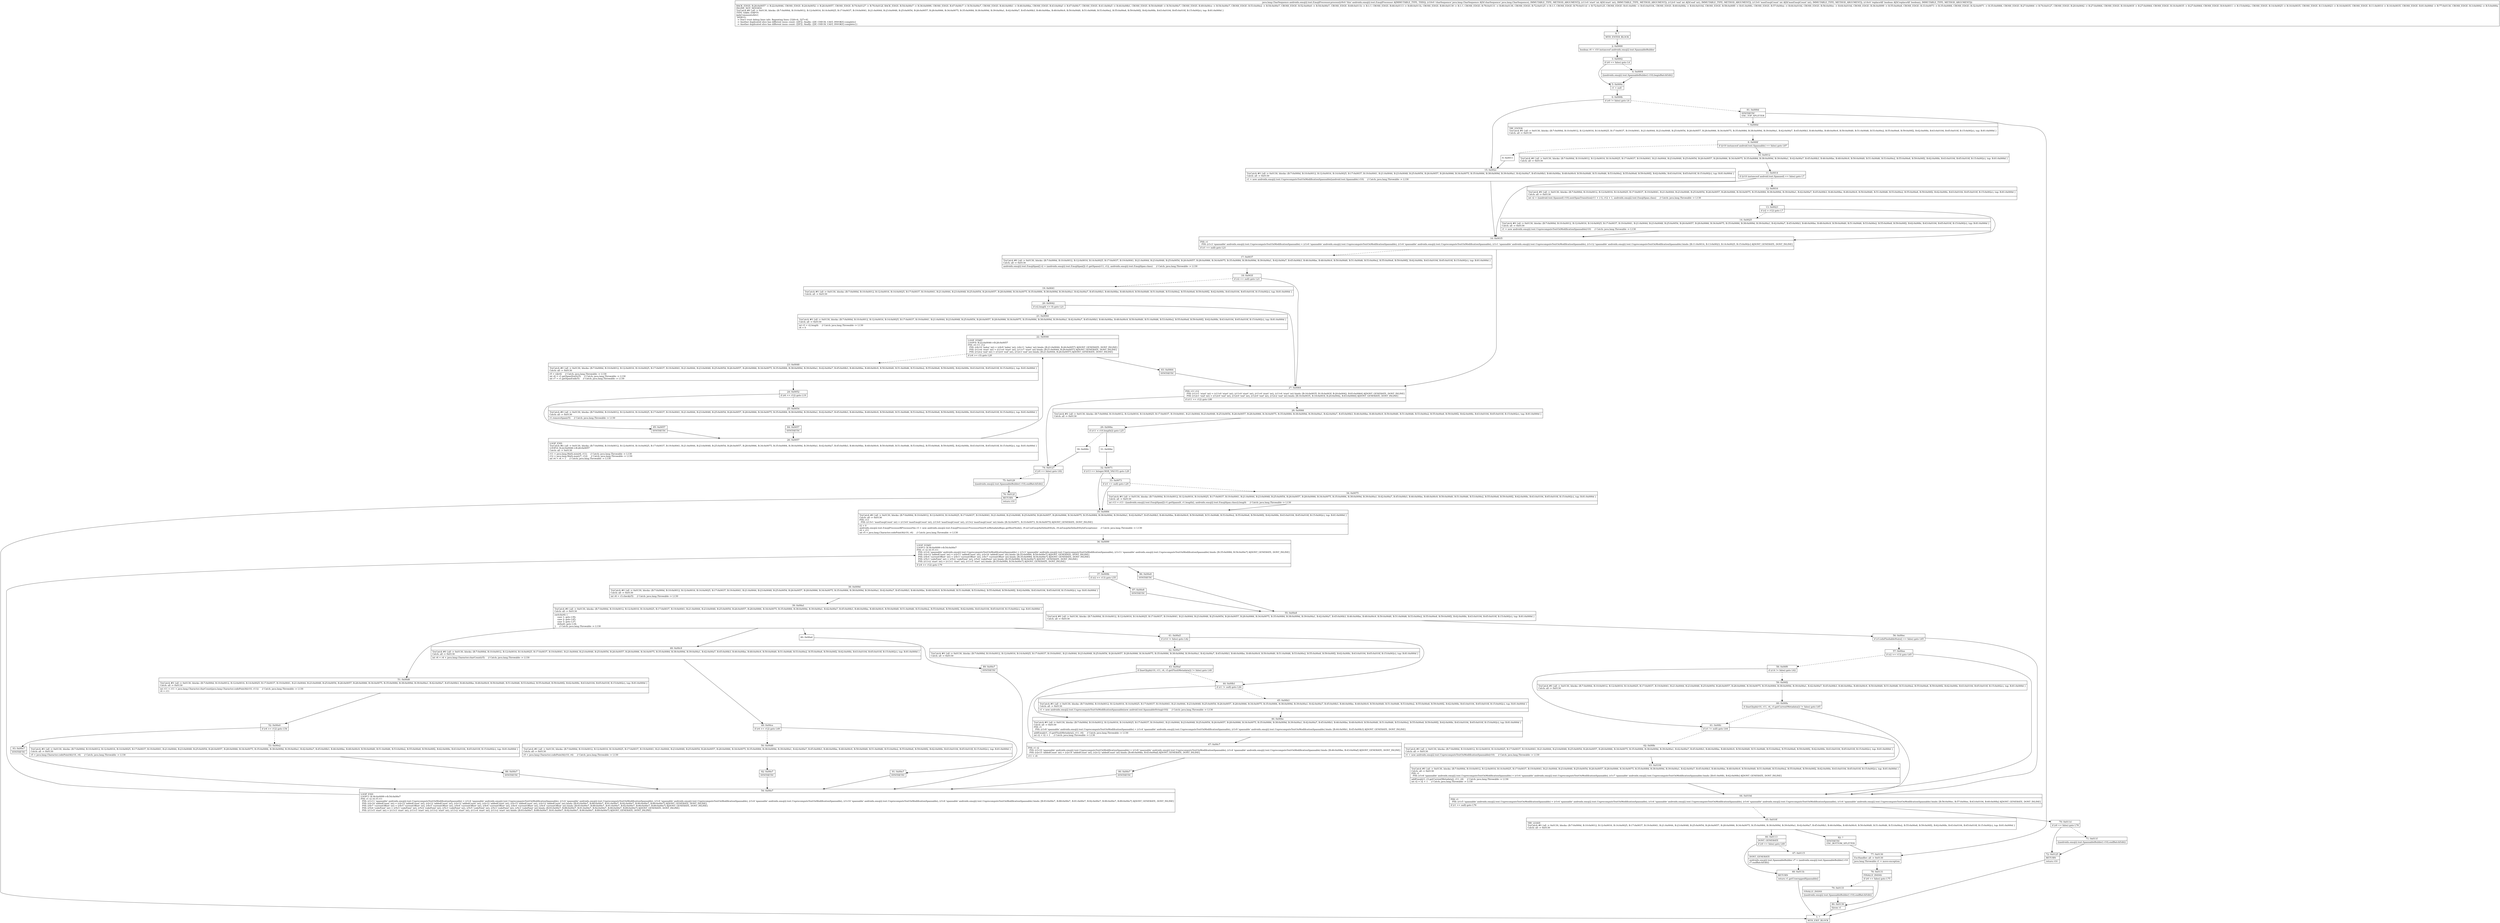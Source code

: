 digraph "CFG forandroidx.emoji2.text.EmojiProcessor.process(Ljava\/lang\/CharSequence;IIIZ)Ljava\/lang\/CharSequence;" {
Node_0 [shape=record,label="{0\:\ ?|MTH_ENTER_BLOCK\l}"];
Node_2 [shape=record,label="{2\:\ 0x0000|boolean r0 = r10 instanceof androidx.emoji2.text.SpannableBuilder\l}"];
Node_3 [shape=record,label="{3\:\ 0x0002|if (r0 == false) goto L4\l}"];
Node_4 [shape=record,label="{4\:\ 0x0004|((androidx.emoji2.text.SpannableBuilder) r10).beginBatchEdit()\l}"];
Node_5 [shape=record,label="{5\:\ 0x000a|r1 = null\l}"];
Node_6 [shape=record,label="{6\:\ 0x000b|if (r0 != false) goto L6\l}"];
Node_15 [shape=record,label="{15\:\ 0x002c|TryCatch #0 \{all \-\> 0x0130, blocks: (B:7:0x000d, B:10:0x0012, B:12:0x0016, B:14:0x0025, B:17:0x0037, B:19:0x0041, B:21:0x0044, B:23:0x0048, B:25:0x0054, B:26:0x0057, B:28:0x0066, B:34:0x0075, B:35:0x0084, B:38:0x009d, B:39:0x00a1, B:42:0x00a7, B:45:0x00b3, B:46:0x00be, B:48:0x00c9, B:50:0x00d0, B:51:0x00d6, B:53:0x00e2, B:55:0x00e8, B:59:0x00f2, B:62:0x00fe, B:63:0x0104, B:65:0x010f, B:15:0x002c), top: B:81:0x000d \}\lCatch: all \-\> 0x0130\l|r1 = new androidx.emoji2.text.UnprecomputeTextOnModificationSpannable((android.text.Spannable) r10)     \/\/ Catch: java.lang.Throwable \-\> L130\l}"];
Node_16 [shape=record,label="{16\:\ 0x0035|PHI: r1 \l  PHI: (r1v3 'spannable' androidx.emoji2.text.UnprecomputeTextOnModificationSpannable) = (r1v0 'spannable' androidx.emoji2.text.UnprecomputeTextOnModificationSpannable), (r1v0 'spannable' androidx.emoji2.text.UnprecomputeTextOnModificationSpannable), (r1v1 'spannable' androidx.emoji2.text.UnprecomputeTextOnModificationSpannable), (r1v12 'spannable' androidx.emoji2.text.UnprecomputeTextOnModificationSpannable) binds: [B:11:0x0014, B:13:0x0023, B:14:0x0025, B:15:0x002c] A[DONT_GENERATE, DONT_INLINE]\l|if (r1 == null) goto L21\l}"];
Node_17 [shape=record,label="{17\:\ 0x0037|TryCatch #0 \{all \-\> 0x0130, blocks: (B:7:0x000d, B:10:0x0012, B:12:0x0016, B:14:0x0025, B:17:0x0037, B:19:0x0041, B:21:0x0044, B:23:0x0048, B:25:0x0054, B:26:0x0057, B:28:0x0066, B:34:0x0075, B:35:0x0084, B:38:0x009d, B:39:0x00a1, B:42:0x00a7, B:45:0x00b3, B:46:0x00be, B:48:0x00c9, B:50:0x00d0, B:51:0x00d6, B:53:0x00e2, B:55:0x00e8, B:59:0x00f2, B:62:0x00fe, B:63:0x0104, B:65:0x010f, B:15:0x002c), top: B:81:0x000d \}\lCatch: all \-\> 0x0130\l|androidx.emoji2.text.EmojiSpan[] r2 = (androidx.emoji2.text.EmojiSpan[]) r1.getSpans(r11, r12, androidx.emoji2.text.EmojiSpan.class)     \/\/ Catch: java.lang.Throwable \-\> L130\l}"];
Node_18 [shape=record,label="{18\:\ 0x003f|if (r2 == null) goto L21\l}"];
Node_19 [shape=record,label="{19\:\ 0x0041|TryCatch #0 \{all \-\> 0x0130, blocks: (B:7:0x000d, B:10:0x0012, B:12:0x0016, B:14:0x0025, B:17:0x0037, B:19:0x0041, B:21:0x0044, B:23:0x0048, B:25:0x0054, B:26:0x0057, B:28:0x0066, B:34:0x0075, B:35:0x0084, B:38:0x009d, B:39:0x00a1, B:42:0x00a7, B:45:0x00b3, B:46:0x00be, B:48:0x00c9, B:50:0x00d0, B:51:0x00d6, B:53:0x00e2, B:55:0x00e8, B:59:0x00f2, B:62:0x00fe, B:63:0x0104, B:65:0x010f, B:15:0x002c), top: B:81:0x000d \}\lCatch: all \-\> 0x0130\l}"];
Node_20 [shape=record,label="{20\:\ 0x0042|if (r2.length \<= 0) goto L21\l}"];
Node_21 [shape=record,label="{21\:\ 0x0044|TryCatch #0 \{all \-\> 0x0130, blocks: (B:7:0x000d, B:10:0x0012, B:12:0x0016, B:14:0x0025, B:17:0x0037, B:19:0x0041, B:21:0x0044, B:23:0x0048, B:25:0x0054, B:26:0x0057, B:28:0x0066, B:34:0x0075, B:35:0x0084, B:38:0x009d, B:39:0x00a1, B:42:0x00a7, B:45:0x00b3, B:46:0x00be, B:48:0x00c9, B:50:0x00d0, B:51:0x00d6, B:53:0x00e2, B:55:0x00e8, B:59:0x00f2, B:62:0x00fe, B:63:0x0104, B:65:0x010f, B:15:0x002c), top: B:81:0x000d \}\lCatch: all \-\> 0x0130\l|int r3 = r2.length     \/\/ Catch: java.lang.Throwable \-\> L130\lr4 = 0\l}"];
Node_22 [shape=record,label="{22\:\ 0x0046|LOOP_START\lLOOP:0: B:22:0x0046\-\>B:26:0x0057\lPHI: r4 r11 r12 \l  PHI: (r4v10 'index' int) = (r4v9 'index' int), (r4v11 'index' int) binds: [B:21:0x0044, B:26:0x0057] A[DONT_GENERATE, DONT_INLINE]\l  PHI: (r11v6 'start' int) = (r11v0 'start' int), (r11v7 'start' int) binds: [B:21:0x0044, B:26:0x0057] A[DONT_GENERATE, DONT_INLINE]\l  PHI: (r12v2 'end' int) = (r12v0 'end' int), (r12v3 'end' int) binds: [B:21:0x0044, B:26:0x0057] A[DONT_GENERATE, DONT_INLINE]\l|if (r4 \>= r3) goto L20\l}"];
Node_23 [shape=record,label="{23\:\ 0x0048|TryCatch #0 \{all \-\> 0x0130, blocks: (B:7:0x000d, B:10:0x0012, B:12:0x0016, B:14:0x0025, B:17:0x0037, B:19:0x0041, B:21:0x0044, B:23:0x0048, B:25:0x0054, B:26:0x0057, B:28:0x0066, B:34:0x0075, B:35:0x0084, B:38:0x009d, B:39:0x00a1, B:42:0x00a7, B:45:0x00b3, B:46:0x00be, B:48:0x00c9, B:50:0x00d0, B:51:0x00d6, B:53:0x00e2, B:55:0x00e8, B:59:0x00f2, B:62:0x00fe, B:63:0x0104, B:65:0x010f, B:15:0x002c), top: B:81:0x000d \}\lCatch: all \-\> 0x0130\l|r5 = r2[r4]     \/\/ Catch: java.lang.Throwable \-\> L130\lint r6 = r1.getSpanStart(r5)     \/\/ Catch: java.lang.Throwable \-\> L130\lint r7 = r1.getSpanEnd(r5)     \/\/ Catch: java.lang.Throwable \-\> L130\l}"];
Node_24 [shape=record,label="{24\:\ 0x0052|if (r6 == r12) goto L19\l}"];
Node_25 [shape=record,label="{25\:\ 0x0054|TryCatch #0 \{all \-\> 0x0130, blocks: (B:7:0x000d, B:10:0x0012, B:12:0x0016, B:14:0x0025, B:17:0x0037, B:19:0x0041, B:21:0x0044, B:23:0x0048, B:25:0x0054, B:26:0x0057, B:28:0x0066, B:34:0x0075, B:35:0x0084, B:38:0x009d, B:39:0x00a1, B:42:0x00a7, B:45:0x00b3, B:46:0x00be, B:48:0x00c9, B:50:0x00d0, B:51:0x00d6, B:53:0x00e2, B:55:0x00e8, B:59:0x00f2, B:62:0x00fe, B:63:0x0104, B:65:0x010f, B:15:0x002c), top: B:81:0x000d \}\lCatch: all \-\> 0x0130\l|r1.removeSpan(r5)     \/\/ Catch: java.lang.Throwable \-\> L130\l}"];
Node_84 [shape=record,label="{84\:\ 0x0057|SYNTHETIC\l}"];
Node_26 [shape=record,label="{26\:\ 0x0057|LOOP_END\lTryCatch #0 \{all \-\> 0x0130, blocks: (B:7:0x000d, B:10:0x0012, B:12:0x0016, B:14:0x0025, B:17:0x0037, B:19:0x0041, B:21:0x0044, B:23:0x0048, B:25:0x0054, B:26:0x0057, B:28:0x0066, B:34:0x0075, B:35:0x0084, B:38:0x009d, B:39:0x00a1, B:42:0x00a7, B:45:0x00b3, B:46:0x00be, B:48:0x00c9, B:50:0x00d0, B:51:0x00d6, B:53:0x00e2, B:55:0x00e8, B:59:0x00f2, B:62:0x00fe, B:63:0x0104, B:65:0x010f, B:15:0x002c), top: B:81:0x000d \}\lLOOP:0: B:22:0x0046\-\>B:26:0x0057\lCatch: all \-\> 0x0130\l|r11 = java.lang.Math.min(r6, r11)     \/\/ Catch: java.lang.Throwable \-\> L130\lr12 = java.lang.Math.max(r7, r12)     \/\/ Catch: java.lang.Throwable \-\> L130\lint r4 = r4 + 1     \/\/ Catch: java.lang.Throwable \-\> L130\l}"];
Node_85 [shape=record,label="{85\:\ 0x0057|SYNTHETIC\l}"];
Node_83 [shape=record,label="{83\:\ 0x0064|SYNTHETIC\l}"];
Node_27 [shape=record,label="{27\:\ 0x0064|PHI: r11 r12 \l  PHI: (r11v1 'start' int) = (r11v0 'start' int), (r11v0 'start' int), (r11v0 'start' int), (r11v6 'start' int) binds: [B:16:0x0035, B:18:0x003f, B:20:0x0042, B:83:0x0064] A[DONT_GENERATE, DONT_INLINE]\l  PHI: (r12v1 'end' int) = (r12v0 'end' int), (r12v0 'end' int), (r12v0 'end' int), (r12v2 'end' int) binds: [B:16:0x0035, B:18:0x003f, B:20:0x0042, B:83:0x0064] A[DONT_GENERATE, DONT_INLINE]\l|if (r11 == r12) goto L80\l}"];
Node_28 [shape=record,label="{28\:\ 0x0066|TryCatch #0 \{all \-\> 0x0130, blocks: (B:7:0x000d, B:10:0x0012, B:12:0x0016, B:14:0x0025, B:17:0x0037, B:19:0x0041, B:21:0x0044, B:23:0x0048, B:25:0x0054, B:26:0x0057, B:28:0x0066, B:34:0x0075, B:35:0x0084, B:38:0x009d, B:39:0x00a1, B:42:0x00a7, B:45:0x00b3, B:46:0x00be, B:48:0x00c9, B:50:0x00d0, B:51:0x00d6, B:53:0x00e2, B:55:0x00e8, B:59:0x00f2, B:62:0x00fe, B:63:0x0104, B:65:0x010f, B:15:0x002c), top: B:81:0x000d \}\lCatch: all \-\> 0x0130\l}"];
Node_29 [shape=record,label="{29\:\ 0x006a|if (r11 \< r10.length()) goto L25\l}"];
Node_30 [shape=record,label="{30\:\ 0x006c}"];
Node_31 [shape=record,label="{31\:\ 0x006e}"];
Node_32 [shape=record,label="{32\:\ 0x0071|if (r13 == Integer.MAX_VALUE) goto L29\l}"];
Node_33 [shape=record,label="{33\:\ 0x0073|if (r1 == null) goto L29\l}"];
Node_34 [shape=record,label="{34\:\ 0x0075|TryCatch #0 \{all \-\> 0x0130, blocks: (B:7:0x000d, B:10:0x0012, B:12:0x0016, B:14:0x0025, B:17:0x0037, B:19:0x0041, B:21:0x0044, B:23:0x0048, B:25:0x0054, B:26:0x0057, B:28:0x0066, B:34:0x0075, B:35:0x0084, B:38:0x009d, B:39:0x00a1, B:42:0x00a7, B:45:0x00b3, B:46:0x00be, B:48:0x00c9, B:50:0x00d0, B:51:0x00d6, B:53:0x00e2, B:55:0x00e8, B:59:0x00f2, B:62:0x00fe, B:63:0x0104, B:65:0x010f, B:15:0x002c), top: B:81:0x000d \}\lCatch: all \-\> 0x0130\l|int r13 = r13 \- ((androidx.emoji2.text.EmojiSpan[]) r1.getSpans(0, r1.length(), androidx.emoji2.text.EmojiSpan.class)).length     \/\/ Catch: java.lang.Throwable \-\> L130\l}"];
Node_35 [shape=record,label="{35\:\ 0x0084|TryCatch #0 \{all \-\> 0x0130, blocks: (B:7:0x000d, B:10:0x0012, B:12:0x0016, B:14:0x0025, B:17:0x0037, B:19:0x0041, B:21:0x0044, B:23:0x0048, B:25:0x0054, B:26:0x0057, B:28:0x0066, B:34:0x0075, B:35:0x0084, B:38:0x009d, B:39:0x00a1, B:42:0x00a7, B:45:0x00b3, B:46:0x00be, B:48:0x00c9, B:50:0x00d0, B:51:0x00d6, B:53:0x00e2, B:55:0x00e8, B:59:0x00f2, B:62:0x00fe, B:63:0x0104, B:65:0x010f, B:15:0x002c), top: B:81:0x000d \}\lCatch: all \-\> 0x0130\lPHI: r13 \l  PHI: (r13v1 'maxEmojiCount' int) = (r13v0 'maxEmojiCount' int), (r13v0 'maxEmojiCount' int), (r13v2 'maxEmojiCount' int) binds: [B:32:0x0071, B:33:0x0073, B:34:0x0075] A[DONT_GENERATE, DONT_INLINE]\l|r2 = 0\landroidx.emoji2.text.EmojiProcessor$ProcessorSm r3 = new androidx.emoji2.text.EmojiProcessor.ProcessorSm(r9.mMetadataRepo.getRootNode(), r9.mUseEmojiAsDefaultStyle, r9.mEmojiAsDefaultStyleExceptions)     \/\/ Catch: java.lang.Throwable \-\> L130\lr4 = r11\lint r5 = java.lang.Character.codePointAt(r10, r4)     \/\/ Catch: java.lang.Throwable \-\> L130\l}"];
Node_36 [shape=record,label="{36\:\ 0x0099|LOOP_START\lLOOP:1: B:36:0x0099\-\>B:54:0x00e7\lPHI: r1 r2 r4 r5 r11 \l  PHI: (r1v4 'spannable' androidx.emoji2.text.UnprecomputeTextOnModificationSpannable) = (r1v3 'spannable' androidx.emoji2.text.UnprecomputeTextOnModificationSpannable), (r1v11 'spannable' androidx.emoji2.text.UnprecomputeTextOnModificationSpannable) binds: [B:35:0x0084, B:54:0x00e7] A[DONT_GENERATE, DONT_INLINE]\l  PHI: (r2v12 'addedCount' int) = (r2v11 'addedCount' int), (r2v16 'addedCount' int) binds: [B:35:0x0084, B:54:0x00e7] A[DONT_GENERATE, DONT_INLINE]\l  PHI: (r4v4 'currentOffset' int) = (r4v3 'currentOffset' int), (r4v7 'currentOffset' int) binds: [B:35:0x0084, B:54:0x00e7] A[DONT_GENERATE, DONT_INLINE]\l  PHI: (r5v3 'codePoint' int) = (r5v2 'codePoint' int), (r5v6 'codePoint' int) binds: [B:35:0x0084, B:54:0x00e7] A[DONT_GENERATE, DONT_INLINE]\l  PHI: (r11v2 'start' int) = (r11v1 'start' int), (r11v5 'start' int) binds: [B:35:0x0084, B:54:0x00e7] A[DONT_GENERATE, DONT_INLINE]\l|if (r4 \>= r12) goto L79\l}"];
Node_37 [shape=record,label="{37\:\ 0x009b|if (r2 \>= r13) goto L55\l}"];
Node_38 [shape=record,label="{38\:\ 0x009d|TryCatch #0 \{all \-\> 0x0130, blocks: (B:7:0x000d, B:10:0x0012, B:12:0x0016, B:14:0x0025, B:17:0x0037, B:19:0x0041, B:21:0x0044, B:23:0x0048, B:25:0x0054, B:26:0x0057, B:28:0x0066, B:34:0x0075, B:35:0x0084, B:38:0x009d, B:39:0x00a1, B:42:0x00a7, B:45:0x00b3, B:46:0x00be, B:48:0x00c9, B:50:0x00d0, B:51:0x00d6, B:53:0x00e2, B:55:0x00e8, B:59:0x00f2, B:62:0x00fe, B:63:0x0104, B:65:0x010f, B:15:0x002c), top: B:81:0x000d \}\lCatch: all \-\> 0x0130\l|int r6 = r3.check(r5)     \/\/ Catch: java.lang.Throwable \-\> L130\l}"];
Node_39 [shape=record,label="{39\:\ 0x00a1|TryCatch #0 \{all \-\> 0x0130, blocks: (B:7:0x000d, B:10:0x0012, B:12:0x0016, B:14:0x0025, B:17:0x0037, B:19:0x0041, B:21:0x0044, B:23:0x0048, B:25:0x0054, B:26:0x0057, B:28:0x0066, B:34:0x0075, B:35:0x0084, B:38:0x009d, B:39:0x00a1, B:42:0x00a7, B:45:0x00b3, B:46:0x00be, B:48:0x00c9, B:50:0x00d0, B:51:0x00d6, B:53:0x00e2, B:55:0x00e8, B:59:0x00f2, B:62:0x00fe, B:63:0x0104, B:65:0x010f, B:15:0x002c), top: B:81:0x000d \}\lCatch: all \-\> 0x0130\l|switch(r6) \{\l    case 1: goto L50;\l    case 2: goto L45;\l    case 3: goto L37;\l    default: goto L34;\l\}     \/\/ Catch: java.lang.Throwable \-\> L130\l}"];
Node_40 [shape=record,label="{40\:\ 0x00a4}"];
Node_89 [shape=record,label="{89\:\ 0x00e7|SYNTHETIC\l}"];
Node_54 [shape=record,label="{54\:\ 0x00e7|LOOP_END\lLOOP:1: B:36:0x0099\-\>B:54:0x00e7\lPHI: r1 r2 r4 r5 r11 \l  PHI: (r1v11 'spannable' androidx.emoji2.text.UnprecomputeTextOnModificationSpannable) = (r1v4 'spannable' androidx.emoji2.text.UnprecomputeTextOnModificationSpannable), (r1v4 'spannable' androidx.emoji2.text.UnprecomputeTextOnModificationSpannable), (r1v4 'spannable' androidx.emoji2.text.UnprecomputeTextOnModificationSpannable), (r1v4 'spannable' androidx.emoji2.text.UnprecomputeTextOnModificationSpannable), (r1v10 'spannable' androidx.emoji2.text.UnprecomputeTextOnModificationSpannable), (r1v4 'spannable' androidx.emoji2.text.UnprecomputeTextOnModificationSpannable) binds: [B:93:0x00e7, B:88:0x00e7, B:91:0x00e7, B:92:0x00e7, B:90:0x00e7, B:89:0x00e7] A[DONT_GENERATE, DONT_INLINE]\l  PHI: (r2v16 'addedCount' int) = (r2v12 'addedCount' int), (r2v12 'addedCount' int), (r2v12 'addedCount' int), (r2v12 'addedCount' int), (r2v15 'addedCount' int), (r2v12 'addedCount' int) binds: [B:93:0x00e7, B:88:0x00e7, B:91:0x00e7, B:92:0x00e7, B:90:0x00e7, B:89:0x00e7] A[DONT_GENERATE, DONT_INLINE]\l  PHI: (r4v7 'currentOffset' int) = (r4v5 'currentOffset' int), (r4v5 'currentOffset' int), (r4v6 'currentOffset' int), (r4v6 'currentOffset' int), (r4v4 'currentOffset' int), (r4v4 'currentOffset' int) binds: [B:93:0x00e7, B:88:0x00e7, B:91:0x00e7, B:92:0x00e7, B:90:0x00e7, B:89:0x00e7] A[DONT_GENERATE, DONT_INLINE]\l  PHI: (r5v6 'codePoint' int) = (r5v3 'codePoint' int), (r5v4 'codePoint' int), (r5v3 'codePoint' int), (r5v5 'codePoint' int), (r5v3 'codePoint' int), (r5v3 'codePoint' int) binds: [B:93:0x00e7, B:88:0x00e7, B:91:0x00e7, B:92:0x00e7, B:90:0x00e7, B:89:0x00e7] A[DONT_GENERATE, DONT_INLINE]\l  PHI: (r11v5 'start' int) = (r11v3 'start' int), (r11v3 'start' int), (r11v2 'start' int), (r11v2 'start' int), (r11v4 'start' int), (r11v2 'start' int) binds: [B:93:0x00e7, B:88:0x00e7, B:91:0x00e7, B:92:0x00e7, B:90:0x00e7, B:89:0x00e7] A[DONT_GENERATE, DONT_INLINE]\l}"];
Node_41 [shape=record,label="{41\:\ 0x00a5|if (r14 != false) goto L42\l}"];
Node_42 [shape=record,label="{42\:\ 0x00a7|TryCatch #0 \{all \-\> 0x0130, blocks: (B:7:0x000d, B:10:0x0012, B:12:0x0016, B:14:0x0025, B:17:0x0037, B:19:0x0041, B:21:0x0044, B:23:0x0048, B:25:0x0054, B:26:0x0057, B:28:0x0066, B:34:0x0075, B:35:0x0084, B:38:0x009d, B:39:0x00a1, B:42:0x00a7, B:45:0x00b3, B:46:0x00be, B:48:0x00c9, B:50:0x00d0, B:51:0x00d6, B:53:0x00e2, B:55:0x00e8, B:59:0x00f2, B:62:0x00fe, B:63:0x0104, B:65:0x010f, B:15:0x002c), top: B:81:0x000d \}\lCatch: all \-\> 0x0130\l}"];
Node_43 [shape=record,label="{43\:\ 0x00af|if (hasGlyph(r10, r11, r4, r3.getFlushMetadata()) != false) goto L40\l}"];
Node_47 [shape=record,label="{47\:\ 0x00c7|PHI: r1 r2 \l  PHI: (r1v10 'spannable' androidx.emoji2.text.UnprecomputeTextOnModificationSpannable) = (r1v8 'spannable' androidx.emoji2.text.UnprecomputeTextOnModificationSpannable), (r1v4 'spannable' androidx.emoji2.text.UnprecomputeTextOnModificationSpannable) binds: [B:46:0x00be, B:43:0x00af] A[DONT_GENERATE, DONT_INLINE]\l  PHI: (r2v15 'addedCount' int) = (r2v14 'addedCount' int), (r2v12 'addedCount' int) binds: [B:46:0x00be, B:43:0x00af] A[DONT_GENERATE, DONT_INLINE]\l|r11 = r4\l}"];
Node_90 [shape=record,label="{90\:\ 0x00e7|SYNTHETIC\l}"];
Node_44 [shape=record,label="{44\:\ 0x00b1|if (r1 != null) goto L44\l}"];
Node_45 [shape=record,label="{45\:\ 0x00b3|TryCatch #0 \{all \-\> 0x0130, blocks: (B:7:0x000d, B:10:0x0012, B:12:0x0016, B:14:0x0025, B:17:0x0037, B:19:0x0041, B:21:0x0044, B:23:0x0048, B:25:0x0054, B:26:0x0057, B:28:0x0066, B:34:0x0075, B:35:0x0084, B:38:0x009d, B:39:0x00a1, B:42:0x00a7, B:45:0x00b3, B:46:0x00be, B:48:0x00c9, B:50:0x00d0, B:51:0x00d6, B:53:0x00e2, B:55:0x00e8, B:59:0x00f2, B:62:0x00fe, B:63:0x0104, B:65:0x010f, B:15:0x002c), top: B:81:0x000d \}\lCatch: all \-\> 0x0130\l|r1 = new androidx.emoji2.text.UnprecomputeTextOnModificationSpannable(new android.text.SpannableString(r10))     \/\/ Catch: java.lang.Throwable \-\> L130\l}"];
Node_46 [shape=record,label="{46\:\ 0x00be|TryCatch #0 \{all \-\> 0x0130, blocks: (B:7:0x000d, B:10:0x0012, B:12:0x0016, B:14:0x0025, B:17:0x0037, B:19:0x0041, B:21:0x0044, B:23:0x0048, B:25:0x0054, B:26:0x0057, B:28:0x0066, B:34:0x0075, B:35:0x0084, B:38:0x009d, B:39:0x00a1, B:42:0x00a7, B:45:0x00b3, B:46:0x00be, B:48:0x00c9, B:50:0x00d0, B:51:0x00d6, B:53:0x00e2, B:55:0x00e8, B:59:0x00f2, B:62:0x00fe, B:63:0x0104, B:65:0x010f, B:15:0x002c), top: B:81:0x000d \}\lCatch: all \-\> 0x0130\lPHI: r1 \l  PHI: (r1v8 'spannable' androidx.emoji2.text.UnprecomputeTextOnModificationSpannable) = (r1v4 'spannable' androidx.emoji2.text.UnprecomputeTextOnModificationSpannable), (r1v9 'spannable' androidx.emoji2.text.UnprecomputeTextOnModificationSpannable) binds: [B:44:0x00b1, B:45:0x00b3] A[DONT_GENERATE, DONT_INLINE]\l|addEmoji(r1, r3.getFlushMetadata(), r11, r4)     \/\/ Catch: java.lang.Throwable \-\> L130\lint r2 = r2 + 1     \/\/ Catch: java.lang.Throwable \-\> L130\l}"];
Node_48 [shape=record,label="{48\:\ 0x00c9|TryCatch #0 \{all \-\> 0x0130, blocks: (B:7:0x000d, B:10:0x0012, B:12:0x0016, B:14:0x0025, B:17:0x0037, B:19:0x0041, B:21:0x0044, B:23:0x0048, B:25:0x0054, B:26:0x0057, B:28:0x0066, B:34:0x0075, B:35:0x0084, B:38:0x009d, B:39:0x00a1, B:42:0x00a7, B:45:0x00b3, B:46:0x00be, B:48:0x00c9, B:50:0x00d0, B:51:0x00d6, B:53:0x00e2, B:55:0x00e8, B:59:0x00f2, B:62:0x00fe, B:63:0x0104, B:65:0x010f, B:15:0x002c), top: B:81:0x000d \}\lCatch: all \-\> 0x0130\l|int r4 = r4 + java.lang.Character.charCount(r5)     \/\/ Catch: java.lang.Throwable \-\> L130\l}"];
Node_49 [shape=record,label="{49\:\ 0x00ce|if (r4 \>= r12) goto L49\l}"];
Node_50 [shape=record,label="{50\:\ 0x00d0|TryCatch #0 \{all \-\> 0x0130, blocks: (B:7:0x000d, B:10:0x0012, B:12:0x0016, B:14:0x0025, B:17:0x0037, B:19:0x0041, B:21:0x0044, B:23:0x0048, B:25:0x0054, B:26:0x0057, B:28:0x0066, B:34:0x0075, B:35:0x0084, B:38:0x009d, B:39:0x00a1, B:42:0x00a7, B:45:0x00b3, B:46:0x00be, B:48:0x00c9, B:50:0x00d0, B:51:0x00d6, B:53:0x00e2, B:55:0x00e8, B:59:0x00f2, B:62:0x00fe, B:63:0x0104, B:65:0x010f, B:15:0x002c), top: B:81:0x000d \}\lCatch: all \-\> 0x0130\l|r5 = java.lang.Character.codePointAt(r10, r4)     \/\/ Catch: java.lang.Throwable \-\> L130\l}"];
Node_92 [shape=record,label="{92\:\ 0x00e7|SYNTHETIC\l}"];
Node_91 [shape=record,label="{91\:\ 0x00e7|SYNTHETIC\l}"];
Node_51 [shape=record,label="{51\:\ 0x00d6|TryCatch #0 \{all \-\> 0x0130, blocks: (B:7:0x000d, B:10:0x0012, B:12:0x0016, B:14:0x0025, B:17:0x0037, B:19:0x0041, B:21:0x0044, B:23:0x0048, B:25:0x0054, B:26:0x0057, B:28:0x0066, B:34:0x0075, B:35:0x0084, B:38:0x009d, B:39:0x00a1, B:42:0x00a7, B:45:0x00b3, B:46:0x00be, B:48:0x00c9, B:50:0x00d0, B:51:0x00d6, B:53:0x00e2, B:55:0x00e8, B:59:0x00f2, B:62:0x00fe, B:63:0x0104, B:65:0x010f, B:15:0x002c), top: B:81:0x000d \}\lCatch: all \-\> 0x0130\l|int r11 = r11 + java.lang.Character.charCount(java.lang.Character.codePointAt(r10, r11))     \/\/ Catch: java.lang.Throwable \-\> L130\lr4 = r11\l}"];
Node_52 [shape=record,label="{52\:\ 0x00e0|if (r4 \>= r12) goto L54\l}"];
Node_53 [shape=record,label="{53\:\ 0x00e2|TryCatch #0 \{all \-\> 0x0130, blocks: (B:7:0x000d, B:10:0x0012, B:12:0x0016, B:14:0x0025, B:17:0x0037, B:19:0x0041, B:21:0x0044, B:23:0x0048, B:25:0x0054, B:26:0x0057, B:28:0x0066, B:34:0x0075, B:35:0x0084, B:38:0x009d, B:39:0x00a1, B:42:0x00a7, B:45:0x00b3, B:46:0x00be, B:48:0x00c9, B:50:0x00d0, B:51:0x00d6, B:53:0x00e2, B:55:0x00e8, B:59:0x00f2, B:62:0x00fe, B:63:0x0104, B:65:0x010f, B:15:0x002c), top: B:81:0x000d \}\lCatch: all \-\> 0x0130\l|r5 = java.lang.Character.codePointAt(r10, r4)     \/\/ Catch: java.lang.Throwable \-\> L130\l}"];
Node_88 [shape=record,label="{88\:\ 0x00e7|SYNTHETIC\l}"];
Node_93 [shape=record,label="{93\:\ 0x00e7|SYNTHETIC\l}"];
Node_87 [shape=record,label="{87\:\ 0x00e8|SYNTHETIC\l}"];
Node_55 [shape=record,label="{55\:\ 0x00e8|TryCatch #0 \{all \-\> 0x0130, blocks: (B:7:0x000d, B:10:0x0012, B:12:0x0016, B:14:0x0025, B:17:0x0037, B:19:0x0041, B:21:0x0044, B:23:0x0048, B:25:0x0054, B:26:0x0057, B:28:0x0066, B:34:0x0075, B:35:0x0084, B:38:0x009d, B:39:0x00a1, B:42:0x00a7, B:45:0x00b3, B:46:0x00be, B:48:0x00c9, B:50:0x00d0, B:51:0x00d6, B:53:0x00e2, B:55:0x00e8, B:59:0x00f2, B:62:0x00fe, B:63:0x0104, B:65:0x010f, B:15:0x002c), top: B:81:0x000d \}\lCatch: all \-\> 0x0130\l}"];
Node_56 [shape=record,label="{56\:\ 0x00ec|if (r3.isInFlushableState() == false) goto L65\l}"];
Node_57 [shape=record,label="{57\:\ 0x00ee|if (r2 \>= r13) goto L65\l}"];
Node_58 [shape=record,label="{58\:\ 0x00f0|if (r14 != false) goto L62\l}"];
Node_59 [shape=record,label="{59\:\ 0x00f2|TryCatch #0 \{all \-\> 0x0130, blocks: (B:7:0x000d, B:10:0x0012, B:12:0x0016, B:14:0x0025, B:17:0x0037, B:19:0x0041, B:21:0x0044, B:23:0x0048, B:25:0x0054, B:26:0x0057, B:28:0x0066, B:34:0x0075, B:35:0x0084, B:38:0x009d, B:39:0x00a1, B:42:0x00a7, B:45:0x00b3, B:46:0x00be, B:48:0x00c9, B:50:0x00d0, B:51:0x00d6, B:53:0x00e2, B:55:0x00e8, B:59:0x00f2, B:62:0x00fe, B:63:0x0104, B:65:0x010f, B:15:0x002c), top: B:81:0x000d \}\lCatch: all \-\> 0x0130\l}"];
Node_60 [shape=record,label="{60\:\ 0x00fa|if (hasGlyph(r10, r11, r4, r3.getCurrentMetadata()) != false) goto L65\l}"];
Node_61 [shape=record,label="{61\:\ 0x00fc|if (r1 != null) goto L64\l}"];
Node_62 [shape=record,label="{62\:\ 0x00fe|TryCatch #0 \{all \-\> 0x0130, blocks: (B:7:0x000d, B:10:0x0012, B:12:0x0016, B:14:0x0025, B:17:0x0037, B:19:0x0041, B:21:0x0044, B:23:0x0048, B:25:0x0054, B:26:0x0057, B:28:0x0066, B:34:0x0075, B:35:0x0084, B:38:0x009d, B:39:0x00a1, B:42:0x00a7, B:45:0x00b3, B:46:0x00be, B:48:0x00c9, B:50:0x00d0, B:51:0x00d6, B:53:0x00e2, B:55:0x00e8, B:59:0x00f2, B:62:0x00fe, B:63:0x0104, B:65:0x010f, B:15:0x002c), top: B:81:0x000d \}\lCatch: all \-\> 0x0130\l|r1 = new androidx.emoji2.text.UnprecomputeTextOnModificationSpannable(r10)     \/\/ Catch: java.lang.Throwable \-\> L130\l}"];
Node_63 [shape=record,label="{63\:\ 0x0104|TryCatch #0 \{all \-\> 0x0130, blocks: (B:7:0x000d, B:10:0x0012, B:12:0x0016, B:14:0x0025, B:17:0x0037, B:19:0x0041, B:21:0x0044, B:23:0x0048, B:25:0x0054, B:26:0x0057, B:28:0x0066, B:34:0x0075, B:35:0x0084, B:38:0x009d, B:39:0x00a1, B:42:0x00a7, B:45:0x00b3, B:46:0x00be, B:48:0x00c9, B:50:0x00d0, B:51:0x00d6, B:53:0x00e2, B:55:0x00e8, B:59:0x00f2, B:62:0x00fe, B:63:0x0104, B:65:0x010f, B:15:0x002c), top: B:81:0x000d \}\lCatch: all \-\> 0x0130\lPHI: r1 \l  PHI: (r1v6 'spannable' androidx.emoji2.text.UnprecomputeTextOnModificationSpannable) = (r1v4 'spannable' androidx.emoji2.text.UnprecomputeTextOnModificationSpannable), (r1v7 'spannable' androidx.emoji2.text.UnprecomputeTextOnModificationSpannable) binds: [B:61:0x00fc, B:62:0x00fe] A[DONT_GENERATE, DONT_INLINE]\l|addEmoji(r1, r3.getCurrentMetadata(), r11, r4)     \/\/ Catch: java.lang.Throwable \-\> L130\lint r2 = r2 + 1     \/\/ Catch: java.lang.Throwable \-\> L130\l}"];
Node_64 [shape=record,label="{64\:\ 0x010d|PHI: r1 \l  PHI: (r1v5 'spannable' androidx.emoji2.text.UnprecomputeTextOnModificationSpannable) = (r1v4 'spannable' androidx.emoji2.text.UnprecomputeTextOnModificationSpannable), (r1v4 'spannable' androidx.emoji2.text.UnprecomputeTextOnModificationSpannable), (r1v6 'spannable' androidx.emoji2.text.UnprecomputeTextOnModificationSpannable), (r1v4 'spannable' androidx.emoji2.text.UnprecomputeTextOnModificationSpannable) binds: [B:56:0x00ec, B:57:0x00ee, B:63:0x0104, B:60:0x00fa] A[DONT_GENERATE, DONT_INLINE]\l|if (r1 == null) goto L76\l}"];
Node_65 [shape=record,label="{65\:\ 0x010f|TRY_LEAVE\lTryCatch #0 \{all \-\> 0x0130, blocks: (B:7:0x000d, B:10:0x0012, B:12:0x0016, B:14:0x0025, B:17:0x0037, B:19:0x0041, B:21:0x0044, B:23:0x0048, B:25:0x0054, B:26:0x0057, B:28:0x0066, B:34:0x0075, B:35:0x0084, B:38:0x009d, B:39:0x00a1, B:42:0x00a7, B:45:0x00b3, B:46:0x00be, B:48:0x00c9, B:50:0x00d0, B:51:0x00d6, B:53:0x00e2, B:55:0x00e8, B:59:0x00f2, B:62:0x00fe, B:63:0x0104, B:65:0x010f, B:15:0x002c), top: B:81:0x000d \}\lCatch: all \-\> 0x0130\l}"];
Node_66 [shape=record,label="{66\:\ 0x0113|DONT_GENERATE\l|if (r0 == false) goto L69\l}"];
Node_67 [shape=record,label="{67\:\ 0x0115|DONT_GENERATE\l|androidx.emoji2.text.SpannableBuilder r7 = (androidx.emoji2.text.SpannableBuilder) r10\lr7.endBatchEdit()\l}"];
Node_68 [shape=record,label="{68\:\ 0x011b|RETURN\l|return r1.getUnwrappedSpannable()\l}"];
Node_1 [shape=record,label="{1\:\ ?|MTH_EXIT_BLOCK\l}"];
Node_82 [shape=record,label="{82\:\ ?|SYNTHETIC\lEXC_BOTTOM_SPLITTER\l}"];
Node_77 [shape=record,label="{77\:\ 0x0130|ExcHandler: all \-\> 0x0130\l|java.lang.Throwable r1 = move\-exception\l}"];
Node_78 [shape=record,label="{78\:\ 0x0131|FINALLY_INSNS\l|if (r0 == false) goto L75\l}"];
Node_79 [shape=record,label="{79\:\ 0x0133|FINALLY_INSNS\l|((androidx.emoji2.text.SpannableBuilder) r10).endBatchEdit()\l}"];
Node_80 [shape=record,label="{80\:\ 0x0139|throw r1\l}"];
Node_70 [shape=record,label="{70\:\ 0x011d|if (r0 == false) goto L78\l}"];
Node_71 [shape=record,label="{71\:\ 0x011f|((androidx.emoji2.text.SpannableBuilder) r10).endBatchEdit()\l}"];
Node_72 [shape=record,label="{72\:\ 0x0125|RETURN\l|return r10\l}"];
Node_86 [shape=record,label="{86\:\ 0x00e8|SYNTHETIC\l}"];
Node_74 [shape=record,label="{74\:\ 0x0127|if (r0 == false) goto L82\l}"];
Node_75 [shape=record,label="{75\:\ 0x0129|((androidx.emoji2.text.SpannableBuilder) r10).endBatchEdit()\l}"];
Node_76 [shape=record,label="{76\:\ 0x012f|RETURN\l|return r10\l}"];
Node_81 [shape=record,label="{81\:\ 0x000d|SYNTHETIC\lEXC_TOP_SPLITTER\l}"];
Node_7 [shape=record,label="{7\:\ 0x000d|TRY_ENTER\lTryCatch #0 \{all \-\> 0x0130, blocks: (B:7:0x000d, B:10:0x0012, B:12:0x0016, B:14:0x0025, B:17:0x0037, B:19:0x0041, B:21:0x0044, B:23:0x0048, B:25:0x0054, B:26:0x0057, B:28:0x0066, B:34:0x0075, B:35:0x0084, B:38:0x009d, B:39:0x00a1, B:42:0x00a7, B:45:0x00b3, B:46:0x00be, B:48:0x00c9, B:50:0x00d0, B:51:0x00d6, B:53:0x00e2, B:55:0x00e8, B:59:0x00f2, B:62:0x00fe, B:63:0x0104, B:65:0x010f, B:15:0x002c), top: B:81:0x000d \}\lCatch: all \-\> 0x0130\l}"];
Node_8 [shape=record,label="{8\:\ 0x000f|if ((r10 instanceof android.text.Spannable) == false) goto L87\l}"];
Node_9 [shape=record,label="{9\:\ 0x0011}"];
Node_10 [shape=record,label="{10\:\ 0x0012|TryCatch #0 \{all \-\> 0x0130, blocks: (B:7:0x000d, B:10:0x0012, B:12:0x0016, B:14:0x0025, B:17:0x0037, B:19:0x0041, B:21:0x0044, B:23:0x0048, B:25:0x0054, B:26:0x0057, B:28:0x0066, B:34:0x0075, B:35:0x0084, B:38:0x009d, B:39:0x00a1, B:42:0x00a7, B:45:0x00b3, B:46:0x00be, B:48:0x00c9, B:50:0x00d0, B:51:0x00d6, B:53:0x00e2, B:55:0x00e8, B:59:0x00f2, B:62:0x00fe, B:63:0x0104, B:65:0x010f, B:15:0x002c), top: B:81:0x000d \}\lCatch: all \-\> 0x0130\l}"];
Node_11 [shape=record,label="{11\:\ 0x0014|if ((r10 instanceof android.text.Spanned) == false) goto L7\l}"];
Node_12 [shape=record,label="{12\:\ 0x0016|TryCatch #0 \{all \-\> 0x0130, blocks: (B:7:0x000d, B:10:0x0012, B:12:0x0016, B:14:0x0025, B:17:0x0037, B:19:0x0041, B:21:0x0044, B:23:0x0048, B:25:0x0054, B:26:0x0057, B:28:0x0066, B:34:0x0075, B:35:0x0084, B:38:0x009d, B:39:0x00a1, B:42:0x00a7, B:45:0x00b3, B:46:0x00be, B:48:0x00c9, B:50:0x00d0, B:51:0x00d6, B:53:0x00e2, B:55:0x00e8, B:59:0x00f2, B:62:0x00fe, B:63:0x0104, B:65:0x010f, B:15:0x002c), top: B:81:0x000d \}\lCatch: all \-\> 0x0130\l|int r2 = ((android.text.Spanned) r10).nextSpanTransition(r11 + (\-1), r12 + 1, androidx.emoji2.text.EmojiSpan.class)     \/\/ Catch: java.lang.Throwable \-\> L130\l}"];
Node_13 [shape=record,label="{13\:\ 0x0023|if (r2 \> r12) goto L7\l}"];
Node_14 [shape=record,label="{14\:\ 0x0025|TryCatch #0 \{all \-\> 0x0130, blocks: (B:7:0x000d, B:10:0x0012, B:12:0x0016, B:14:0x0025, B:17:0x0037, B:19:0x0041, B:21:0x0044, B:23:0x0048, B:25:0x0054, B:26:0x0057, B:28:0x0066, B:34:0x0075, B:35:0x0084, B:38:0x009d, B:39:0x00a1, B:42:0x00a7, B:45:0x00b3, B:46:0x00be, B:48:0x00c9, B:50:0x00d0, B:51:0x00d6, B:53:0x00e2, B:55:0x00e8, B:59:0x00f2, B:62:0x00fe, B:63:0x0104, B:65:0x010f, B:15:0x002c), top: B:81:0x000d \}\lCatch: all \-\> 0x0130\l|r1 = new androidx.emoji2.text.UnprecomputeTextOnModificationSpannable(r10)     \/\/ Catch: java.lang.Throwable \-\> L130\l}"];
MethodNode[shape=record,label="{java.lang.CharSequence androidx.emoji2.text.EmojiProcessor.process((r9v0 'this' androidx.emoji2.text.EmojiProcessor A[IMMUTABLE_TYPE, THIS]), (r10v0 'charSequence' java.lang.CharSequence A[D('charSequence' java.lang.CharSequence), IMMUTABLE_TYPE, METHOD_ARGUMENT]), (r11v0 'start' int A[D('start' int), IMMUTABLE_TYPE, METHOD_ARGUMENT]), (r12v0 'end' int A[D('end' int), IMMUTABLE_TYPE, METHOD_ARGUMENT]), (r13v0 'maxEmojiCount' int A[D('maxEmojiCount' int), IMMUTABLE_TYPE, METHOD_ARGUMENT]), (r14v0 'replaceAll' boolean A[D('replaceAll' boolean), IMMUTABLE_TYPE, METHOD_ARGUMENT]))  | BACK_EDGE: B:26:0x0057 \-\> B:22:0x0046, CROSS_EDGE: B:24:0x0052 \-\> B:26:0x0057, CROSS_EDGE: B:74:0x0127 \-\> B:76:0x012f, BACK_EDGE: B:54:0x00e7 \-\> B:36:0x0099, CROSS_EDGE: B:47:0x00c7 \-\> B:54:0x00e7, CROSS_EDGE: B:44:0x00b1 \-\> B:46:0x00be, CROSS_EDGE: B:43:0x00af \-\> B:47:0x00c7, CROSS_EDGE: B:41:0x00a5 \-\> B:44:0x00b1, CROSS_EDGE: B:50:0x00d0 \-\> B:54:0x00e7, CROSS_EDGE: B:49:0x00ce \-\> B:54:0x00e7, CROSS_EDGE: B:53:0x00e2 \-\> B:54:0x00e7, CROSS_EDGE: B:52:0x00e0 \-\> B:54:0x00e7, CROSS_EDGE: B:68:0x011b \-\> B:1:?, CROSS_EDGE: B:66:0x0113 \-\> B:68:0x011b, CROSS_EDGE: B:80:0x0139 \-\> B:1:?, CROSS_EDGE: B:78:0x0131 \-\> B:80:0x0139, CROSS_EDGE: B:72:0x0125 \-\> B:1:?, CROSS_EDGE: B:70:0x011d \-\> B:72:0x0125, CROSS_EDGE: B:61:0x00fc \-\> B:63:0x0104, CROSS_EDGE: B:60:0x00fa \-\> B:64:0x010d, CROSS_EDGE: B:58:0x00f0 \-\> B:61:0x00fc, CROSS_EDGE: B:57:0x00ee \-\> B:64:0x010d, CROSS_EDGE: B:56:0x00ec \-\> B:64:0x010d, CROSS_EDGE: B:36:0x0099 \-\> B:55:0x00e8, CROSS_EDGE: B:33:0x0073 \-\> B:35:0x0084, CROSS_EDGE: B:32:0x0071 \-\> B:35:0x0084, CROSS_EDGE: B:27:0x0064 \-\> B:74:0x0127, CROSS_EDGE: B:20:0x0042 \-\> B:27:0x0064, CROSS_EDGE: B:18:0x003f \-\> B:27:0x0064, CROSS_EDGE: B:16:0x0035 \-\> B:27:0x0064, CROSS_EDGE: B:9:0x0011 \-\> B:15:0x002c, CROSS_EDGE: B:14:0x0025 \-\> B:16:0x0035, CROSS_EDGE: B:13:0x0023 \-\> B:16:0x0035, CROSS_EDGE: B:11:0x0014 \-\> B:16:0x0035, CROSS_EDGE: B:81:0x000d \-\> B:77:0x0130, CROSS_EDGE: B:3:0x0002 \-\> B:5:0x000a\lINLINE_NOT_NEEDED\lTryCatch #0 \{all \-\> 0x0130, blocks: (B:7:0x000d, B:10:0x0012, B:12:0x0016, B:14:0x0025, B:17:0x0037, B:19:0x0041, B:21:0x0044, B:23:0x0048, B:25:0x0054, B:26:0x0057, B:28:0x0066, B:34:0x0075, B:35:0x0084, B:38:0x009d, B:39:0x00a1, B:42:0x00a7, B:45:0x00b3, B:46:0x00be, B:48:0x00c9, B:50:0x00d0, B:51:0x00d6, B:53:0x00e2, B:55:0x00e8, B:59:0x00f2, B:62:0x00fe, B:63:0x0104, B:65:0x010f, B:15:0x002c), top: B:81:0x000d \}\lTYPE_VARS: EMPTY\lJadxCommentsAttr\{\l DEBUG: \l \-\> Don't trust debug lines info. Repeating lines: [326=4, 327=4]\l \-\> Another duplicated slice has different insns count: \{[IF]\}, finally: \{[IF, CHECK_CAST, INVOKE] complete\}\l \-\> Another duplicated slice has different insns count: \{[IF]\}, finally: \{[IF, CHECK_CAST, INVOKE] complete\}\}\l}"];
MethodNode -> Node_0;Node_0 -> Node_2;
Node_2 -> Node_3;
Node_3 -> Node_4[style=dashed];
Node_3 -> Node_5;
Node_4 -> Node_5;
Node_5 -> Node_6;
Node_6 -> Node_15;
Node_6 -> Node_81[style=dashed];
Node_15 -> Node_16;
Node_16 -> Node_17[style=dashed];
Node_16 -> Node_27;
Node_17 -> Node_18;
Node_18 -> Node_19[style=dashed];
Node_18 -> Node_27;
Node_19 -> Node_20;
Node_20 -> Node_21[style=dashed];
Node_20 -> Node_27;
Node_21 -> Node_22;
Node_22 -> Node_23[style=dashed];
Node_22 -> Node_83;
Node_23 -> Node_24;
Node_24 -> Node_25[style=dashed];
Node_24 -> Node_85;
Node_25 -> Node_84;
Node_84 -> Node_26;
Node_26 -> Node_22;
Node_85 -> Node_26;
Node_83 -> Node_27;
Node_27 -> Node_28[style=dashed];
Node_27 -> Node_74;
Node_28 -> Node_29;
Node_29 -> Node_30[style=dashed];
Node_29 -> Node_31;
Node_30 -> Node_74;
Node_31 -> Node_32;
Node_32 -> Node_33[style=dashed];
Node_32 -> Node_35;
Node_33 -> Node_34[style=dashed];
Node_33 -> Node_35;
Node_34 -> Node_35;
Node_35 -> Node_36;
Node_36 -> Node_37[style=dashed];
Node_36 -> Node_86;
Node_37 -> Node_38[style=dashed];
Node_37 -> Node_87;
Node_38 -> Node_39;
Node_39 -> Node_40;
Node_39 -> Node_41;
Node_39 -> Node_48;
Node_39 -> Node_51;
Node_40 -> Node_89;
Node_89 -> Node_54;
Node_54 -> Node_36;
Node_41 -> Node_42[style=dashed];
Node_41 -> Node_44;
Node_42 -> Node_43;
Node_43 -> Node_44[style=dashed];
Node_43 -> Node_47;
Node_47 -> Node_90;
Node_90 -> Node_54;
Node_44 -> Node_45[style=dashed];
Node_44 -> Node_46;
Node_45 -> Node_46;
Node_46 -> Node_47;
Node_48 -> Node_49;
Node_49 -> Node_50[style=dashed];
Node_49 -> Node_91;
Node_50 -> Node_92;
Node_92 -> Node_54;
Node_91 -> Node_54;
Node_51 -> Node_52;
Node_52 -> Node_53[style=dashed];
Node_52 -> Node_93;
Node_53 -> Node_88;
Node_88 -> Node_54;
Node_93 -> Node_54;
Node_87 -> Node_55;
Node_55 -> Node_56;
Node_56 -> Node_57[style=dashed];
Node_56 -> Node_64;
Node_57 -> Node_58[style=dashed];
Node_57 -> Node_64;
Node_58 -> Node_59[style=dashed];
Node_58 -> Node_61;
Node_59 -> Node_60;
Node_60 -> Node_61[style=dashed];
Node_60 -> Node_64;
Node_61 -> Node_62[style=dashed];
Node_61 -> Node_63;
Node_62 -> Node_63;
Node_63 -> Node_64;
Node_64 -> Node_65[style=dashed];
Node_64 -> Node_70;
Node_65 -> Node_66;
Node_65 -> Node_82;
Node_66 -> Node_67[style=dashed];
Node_66 -> Node_68;
Node_67 -> Node_68;
Node_68 -> Node_1;
Node_82 -> Node_77;
Node_77 -> Node_78;
Node_78 -> Node_79[style=dashed];
Node_78 -> Node_80;
Node_79 -> Node_80;
Node_80 -> Node_1;
Node_70 -> Node_71[style=dashed];
Node_70 -> Node_72;
Node_71 -> Node_72;
Node_72 -> Node_1;
Node_86 -> Node_55;
Node_74 -> Node_75[style=dashed];
Node_74 -> Node_76;
Node_75 -> Node_76;
Node_76 -> Node_1;
Node_81 -> Node_7;
Node_81 -> Node_77;
Node_7 -> Node_8;
Node_8 -> Node_9[style=dashed];
Node_8 -> Node_10;
Node_9 -> Node_15;
Node_10 -> Node_11;
Node_11 -> Node_12[style=dashed];
Node_11 -> Node_16;
Node_12 -> Node_13;
Node_13 -> Node_14[style=dashed];
Node_13 -> Node_16;
Node_14 -> Node_16;
}

